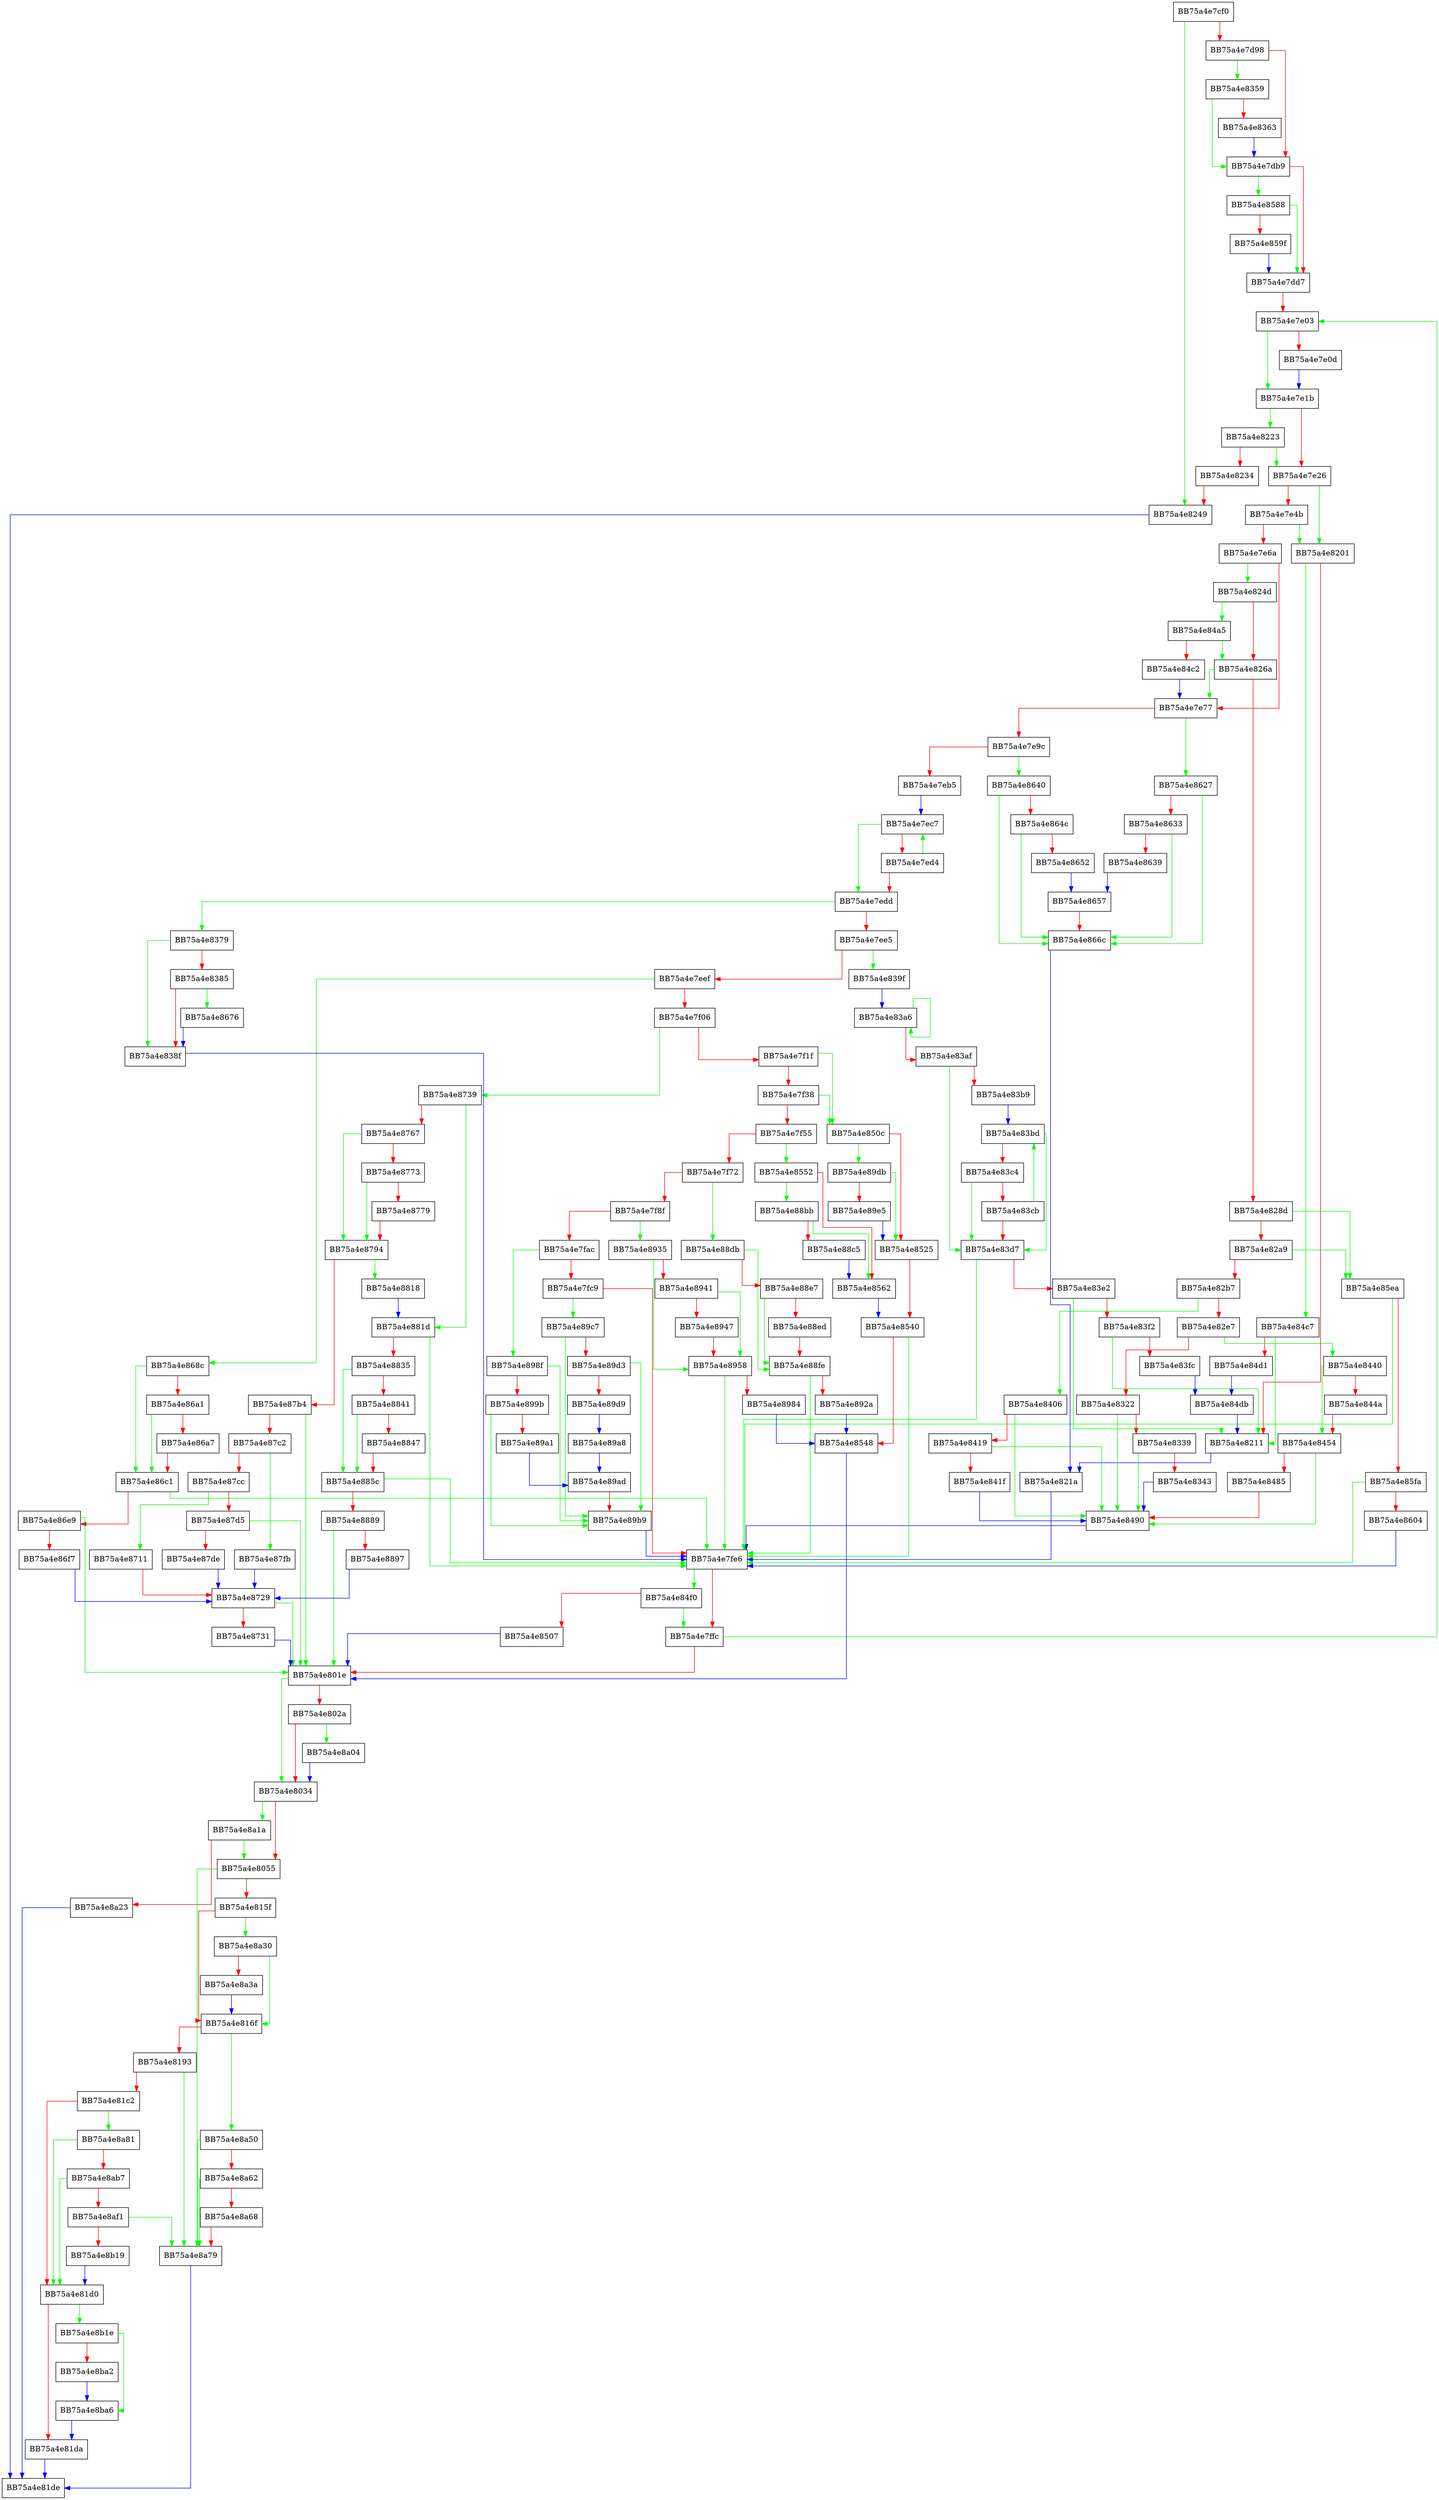 digraph Scan {
  node [shape="box"];
  graph [splines=ortho];
  BB75a4e7cf0 -> BB75a4e8249 [color="green"];
  BB75a4e7cf0 -> BB75a4e7d98 [color="red"];
  BB75a4e7d98 -> BB75a4e8359 [color="green"];
  BB75a4e7d98 -> BB75a4e7db9 [color="red"];
  BB75a4e7db9 -> BB75a4e8588 [color="green"];
  BB75a4e7db9 -> BB75a4e7dd7 [color="red"];
  BB75a4e7dd7 -> BB75a4e7e03 [color="red"];
  BB75a4e7e03 -> BB75a4e7e1b [color="green"];
  BB75a4e7e03 -> BB75a4e7e0d [color="red"];
  BB75a4e7e0d -> BB75a4e7e1b [color="blue"];
  BB75a4e7e1b -> BB75a4e8223 [color="green"];
  BB75a4e7e1b -> BB75a4e7e26 [color="red"];
  BB75a4e7e26 -> BB75a4e8201 [color="green"];
  BB75a4e7e26 -> BB75a4e7e4b [color="red"];
  BB75a4e7e4b -> BB75a4e8201 [color="green"];
  BB75a4e7e4b -> BB75a4e7e6a [color="red"];
  BB75a4e7e6a -> BB75a4e824d [color="green"];
  BB75a4e7e6a -> BB75a4e7e77 [color="red"];
  BB75a4e7e77 -> BB75a4e8627 [color="green"];
  BB75a4e7e77 -> BB75a4e7e9c [color="red"];
  BB75a4e7e9c -> BB75a4e8640 [color="green"];
  BB75a4e7e9c -> BB75a4e7eb5 [color="red"];
  BB75a4e7eb5 -> BB75a4e7ec7 [color="blue"];
  BB75a4e7ec7 -> BB75a4e7edd [color="green"];
  BB75a4e7ec7 -> BB75a4e7ed4 [color="red"];
  BB75a4e7ed4 -> BB75a4e7ec7 [color="green"];
  BB75a4e7ed4 -> BB75a4e7edd [color="red"];
  BB75a4e7edd -> BB75a4e8379 [color="green"];
  BB75a4e7edd -> BB75a4e7ee5 [color="red"];
  BB75a4e7ee5 -> BB75a4e839f [color="green"];
  BB75a4e7ee5 -> BB75a4e7eef [color="red"];
  BB75a4e7eef -> BB75a4e868c [color="green"];
  BB75a4e7eef -> BB75a4e7f06 [color="red"];
  BB75a4e7f06 -> BB75a4e8739 [color="green"];
  BB75a4e7f06 -> BB75a4e7f1f [color="red"];
  BB75a4e7f1f -> BB75a4e850c [color="green"];
  BB75a4e7f1f -> BB75a4e7f38 [color="red"];
  BB75a4e7f38 -> BB75a4e850c [color="green"];
  BB75a4e7f38 -> BB75a4e7f55 [color="red"];
  BB75a4e7f55 -> BB75a4e8552 [color="green"];
  BB75a4e7f55 -> BB75a4e7f72 [color="red"];
  BB75a4e7f72 -> BB75a4e88db [color="green"];
  BB75a4e7f72 -> BB75a4e7f8f [color="red"];
  BB75a4e7f8f -> BB75a4e8935 [color="green"];
  BB75a4e7f8f -> BB75a4e7fac [color="red"];
  BB75a4e7fac -> BB75a4e898f [color="green"];
  BB75a4e7fac -> BB75a4e7fc9 [color="red"];
  BB75a4e7fc9 -> BB75a4e89c7 [color="green"];
  BB75a4e7fc9 -> BB75a4e7fe6 [color="red"];
  BB75a4e7fe6 -> BB75a4e84f0 [color="green"];
  BB75a4e7fe6 -> BB75a4e7ffc [color="red"];
  BB75a4e7ffc -> BB75a4e7e03 [color="green"];
  BB75a4e7ffc -> BB75a4e801e [color="red"];
  BB75a4e801e -> BB75a4e8034 [color="green"];
  BB75a4e801e -> BB75a4e802a [color="red"];
  BB75a4e802a -> BB75a4e8a04 [color="green"];
  BB75a4e802a -> BB75a4e8034 [color="red"];
  BB75a4e8034 -> BB75a4e8a1a [color="green"];
  BB75a4e8034 -> BB75a4e8055 [color="red"];
  BB75a4e8055 -> BB75a4e8a79 [color="green"];
  BB75a4e8055 -> BB75a4e815f [color="red"];
  BB75a4e815f -> BB75a4e8a30 [color="green"];
  BB75a4e815f -> BB75a4e816f [color="red"];
  BB75a4e816f -> BB75a4e8a50 [color="green"];
  BB75a4e816f -> BB75a4e8193 [color="red"];
  BB75a4e8193 -> BB75a4e8a79 [color="green"];
  BB75a4e8193 -> BB75a4e81c2 [color="red"];
  BB75a4e81c2 -> BB75a4e8a81 [color="green"];
  BB75a4e81c2 -> BB75a4e81d0 [color="red"];
  BB75a4e81d0 -> BB75a4e8b1e [color="green"];
  BB75a4e81d0 -> BB75a4e81da [color="red"];
  BB75a4e81da -> BB75a4e81de [color="blue"];
  BB75a4e8201 -> BB75a4e84c7 [color="green"];
  BB75a4e8201 -> BB75a4e8211 [color="red"];
  BB75a4e8211 -> BB75a4e821a [color="blue"];
  BB75a4e821a -> BB75a4e7fe6 [color="blue"];
  BB75a4e8223 -> BB75a4e7e26 [color="green"];
  BB75a4e8223 -> BB75a4e8234 [color="red"];
  BB75a4e8234 -> BB75a4e8249 [color="red"];
  BB75a4e8249 -> BB75a4e81de [color="blue"];
  BB75a4e824d -> BB75a4e84a5 [color="green"];
  BB75a4e824d -> BB75a4e826a [color="red"];
  BB75a4e826a -> BB75a4e7e77 [color="green"];
  BB75a4e826a -> BB75a4e828d [color="red"];
  BB75a4e828d -> BB75a4e85ea [color="green"];
  BB75a4e828d -> BB75a4e82a9 [color="red"];
  BB75a4e82a9 -> BB75a4e85ea [color="green"];
  BB75a4e82a9 -> BB75a4e82b7 [color="red"];
  BB75a4e82b7 -> BB75a4e8406 [color="green"];
  BB75a4e82b7 -> BB75a4e82e7 [color="red"];
  BB75a4e82e7 -> BB75a4e8440 [color="green"];
  BB75a4e82e7 -> BB75a4e8322 [color="red"];
  BB75a4e8322 -> BB75a4e8490 [color="green"];
  BB75a4e8322 -> BB75a4e8339 [color="red"];
  BB75a4e8339 -> BB75a4e8490 [color="green"];
  BB75a4e8339 -> BB75a4e8343 [color="red"];
  BB75a4e8343 -> BB75a4e8490 [color="blue"];
  BB75a4e8359 -> BB75a4e7db9 [color="green"];
  BB75a4e8359 -> BB75a4e8363 [color="red"];
  BB75a4e8363 -> BB75a4e7db9 [color="blue"];
  BB75a4e8379 -> BB75a4e838f [color="green"];
  BB75a4e8379 -> BB75a4e8385 [color="red"];
  BB75a4e8385 -> BB75a4e8676 [color="green"];
  BB75a4e8385 -> BB75a4e838f [color="red"];
  BB75a4e838f -> BB75a4e7fe6 [color="blue"];
  BB75a4e839f -> BB75a4e83a6 [color="blue"];
  BB75a4e83a6 -> BB75a4e83a6 [color="green"];
  BB75a4e83a6 -> BB75a4e83af [color="red"];
  BB75a4e83af -> BB75a4e83d7 [color="green"];
  BB75a4e83af -> BB75a4e83b9 [color="red"];
  BB75a4e83b9 -> BB75a4e83bd [color="blue"];
  BB75a4e83bd -> BB75a4e83d7 [color="green"];
  BB75a4e83bd -> BB75a4e83c4 [color="red"];
  BB75a4e83c4 -> BB75a4e83d7 [color="green"];
  BB75a4e83c4 -> BB75a4e83cb [color="red"];
  BB75a4e83cb -> BB75a4e83bd [color="green"];
  BB75a4e83cb -> BB75a4e83d7 [color="red"];
  BB75a4e83d7 -> BB75a4e7fe6 [color="green"];
  BB75a4e83d7 -> BB75a4e83e2 [color="red"];
  BB75a4e83e2 -> BB75a4e8211 [color="green"];
  BB75a4e83e2 -> BB75a4e83f2 [color="red"];
  BB75a4e83f2 -> BB75a4e8211 [color="green"];
  BB75a4e83f2 -> BB75a4e83fc [color="red"];
  BB75a4e83fc -> BB75a4e84db [color="blue"];
  BB75a4e8406 -> BB75a4e8490 [color="green"];
  BB75a4e8406 -> BB75a4e8419 [color="red"];
  BB75a4e8419 -> BB75a4e8490 [color="green"];
  BB75a4e8419 -> BB75a4e841f [color="red"];
  BB75a4e841f -> BB75a4e8490 [color="blue"];
  BB75a4e8440 -> BB75a4e8454 [color="green"];
  BB75a4e8440 -> BB75a4e844a [color="red"];
  BB75a4e844a -> BB75a4e8454 [color="red"];
  BB75a4e8454 -> BB75a4e8490 [color="green"];
  BB75a4e8454 -> BB75a4e8485 [color="red"];
  BB75a4e8485 -> BB75a4e8490 [color="red"];
  BB75a4e8490 -> BB75a4e7fe6 [color="blue"];
  BB75a4e84a5 -> BB75a4e826a [color="green"];
  BB75a4e84a5 -> BB75a4e84c2 [color="red"];
  BB75a4e84c2 -> BB75a4e7e77 [color="blue"];
  BB75a4e84c7 -> BB75a4e8211 [color="green"];
  BB75a4e84c7 -> BB75a4e84d1 [color="red"];
  BB75a4e84d1 -> BB75a4e84db [color="blue"];
  BB75a4e84db -> BB75a4e8211 [color="blue"];
  BB75a4e84f0 -> BB75a4e7ffc [color="green"];
  BB75a4e84f0 -> BB75a4e8507 [color="red"];
  BB75a4e8507 -> BB75a4e801e [color="blue"];
  BB75a4e850c -> BB75a4e89db [color="green"];
  BB75a4e850c -> BB75a4e8525 [color="red"];
  BB75a4e8525 -> BB75a4e8540 [color="red"];
  BB75a4e8540 -> BB75a4e7fe6 [color="green"];
  BB75a4e8540 -> BB75a4e8548 [color="red"];
  BB75a4e8548 -> BB75a4e801e [color="blue"];
  BB75a4e8552 -> BB75a4e88bb [color="green"];
  BB75a4e8552 -> BB75a4e8562 [color="red"];
  BB75a4e8562 -> BB75a4e8540 [color="blue"];
  BB75a4e8588 -> BB75a4e7dd7 [color="green"];
  BB75a4e8588 -> BB75a4e859f [color="red"];
  BB75a4e859f -> BB75a4e7dd7 [color="blue"];
  BB75a4e85ea -> BB75a4e7fe6 [color="green"];
  BB75a4e85ea -> BB75a4e85fa [color="red"];
  BB75a4e85fa -> BB75a4e7fe6 [color="green"];
  BB75a4e85fa -> BB75a4e8604 [color="red"];
  BB75a4e8604 -> BB75a4e7fe6 [color="blue"];
  BB75a4e8627 -> BB75a4e866c [color="green"];
  BB75a4e8627 -> BB75a4e8633 [color="red"];
  BB75a4e8633 -> BB75a4e866c [color="green"];
  BB75a4e8633 -> BB75a4e8639 [color="red"];
  BB75a4e8639 -> BB75a4e8657 [color="blue"];
  BB75a4e8640 -> BB75a4e866c [color="green"];
  BB75a4e8640 -> BB75a4e864c [color="red"];
  BB75a4e864c -> BB75a4e866c [color="green"];
  BB75a4e864c -> BB75a4e8652 [color="red"];
  BB75a4e8652 -> BB75a4e8657 [color="blue"];
  BB75a4e8657 -> BB75a4e866c [color="red"];
  BB75a4e866c -> BB75a4e821a [color="blue"];
  BB75a4e8676 -> BB75a4e838f [color="blue"];
  BB75a4e868c -> BB75a4e86c1 [color="green"];
  BB75a4e868c -> BB75a4e86a1 [color="red"];
  BB75a4e86a1 -> BB75a4e86c1 [color="green"];
  BB75a4e86a1 -> BB75a4e86a7 [color="red"];
  BB75a4e86a7 -> BB75a4e86c1 [color="red"];
  BB75a4e86c1 -> BB75a4e7fe6 [color="green"];
  BB75a4e86c1 -> BB75a4e86e9 [color="red"];
  BB75a4e86e9 -> BB75a4e801e [color="green"];
  BB75a4e86e9 -> BB75a4e86f7 [color="red"];
  BB75a4e86f7 -> BB75a4e8729 [color="blue"];
  BB75a4e8711 -> BB75a4e8729 [color="red"];
  BB75a4e8729 -> BB75a4e801e [color="green"];
  BB75a4e8729 -> BB75a4e8731 [color="red"];
  BB75a4e8731 -> BB75a4e801e [color="blue"];
  BB75a4e8739 -> BB75a4e881d [color="green"];
  BB75a4e8739 -> BB75a4e8767 [color="red"];
  BB75a4e8767 -> BB75a4e8794 [color="green"];
  BB75a4e8767 -> BB75a4e8773 [color="red"];
  BB75a4e8773 -> BB75a4e8794 [color="green"];
  BB75a4e8773 -> BB75a4e8779 [color="red"];
  BB75a4e8779 -> BB75a4e8794 [color="red"];
  BB75a4e8794 -> BB75a4e8818 [color="green"];
  BB75a4e8794 -> BB75a4e87b4 [color="red"];
  BB75a4e87b4 -> BB75a4e801e [color="green"];
  BB75a4e87b4 -> BB75a4e87c2 [color="red"];
  BB75a4e87c2 -> BB75a4e87fb [color="green"];
  BB75a4e87c2 -> BB75a4e87cc [color="red"];
  BB75a4e87cc -> BB75a4e8711 [color="green"];
  BB75a4e87cc -> BB75a4e87d5 [color="red"];
  BB75a4e87d5 -> BB75a4e801e [color="green"];
  BB75a4e87d5 -> BB75a4e87de [color="red"];
  BB75a4e87de -> BB75a4e8729 [color="blue"];
  BB75a4e87fb -> BB75a4e8729 [color="blue"];
  BB75a4e8818 -> BB75a4e881d [color="blue"];
  BB75a4e881d -> BB75a4e7fe6 [color="green"];
  BB75a4e881d -> BB75a4e8835 [color="red"];
  BB75a4e8835 -> BB75a4e885c [color="green"];
  BB75a4e8835 -> BB75a4e8841 [color="red"];
  BB75a4e8841 -> BB75a4e885c [color="green"];
  BB75a4e8841 -> BB75a4e8847 [color="red"];
  BB75a4e8847 -> BB75a4e885c [color="red"];
  BB75a4e885c -> BB75a4e7fe6 [color="green"];
  BB75a4e885c -> BB75a4e8889 [color="red"];
  BB75a4e8889 -> BB75a4e801e [color="green"];
  BB75a4e8889 -> BB75a4e8897 [color="red"];
  BB75a4e8897 -> BB75a4e8729 [color="blue"];
  BB75a4e88bb -> BB75a4e8562 [color="green"];
  BB75a4e88bb -> BB75a4e88c5 [color="red"];
  BB75a4e88c5 -> BB75a4e8562 [color="blue"];
  BB75a4e88db -> BB75a4e88fe [color="green"];
  BB75a4e88db -> BB75a4e88e7 [color="red"];
  BB75a4e88e7 -> BB75a4e88fe [color="green"];
  BB75a4e88e7 -> BB75a4e88ed [color="red"];
  BB75a4e88ed -> BB75a4e88fe [color="red"];
  BB75a4e88fe -> BB75a4e7fe6 [color="green"];
  BB75a4e88fe -> BB75a4e892a [color="red"];
  BB75a4e892a -> BB75a4e8548 [color="blue"];
  BB75a4e8935 -> BB75a4e8958 [color="green"];
  BB75a4e8935 -> BB75a4e8941 [color="red"];
  BB75a4e8941 -> BB75a4e8958 [color="green"];
  BB75a4e8941 -> BB75a4e8947 [color="red"];
  BB75a4e8947 -> BB75a4e8958 [color="red"];
  BB75a4e8958 -> BB75a4e7fe6 [color="green"];
  BB75a4e8958 -> BB75a4e8984 [color="red"];
  BB75a4e8984 -> BB75a4e8548 [color="blue"];
  BB75a4e898f -> BB75a4e89b9 [color="green"];
  BB75a4e898f -> BB75a4e899b [color="red"];
  BB75a4e899b -> BB75a4e89b9 [color="green"];
  BB75a4e899b -> BB75a4e89a1 [color="red"];
  BB75a4e89a1 -> BB75a4e89ad [color="blue"];
  BB75a4e89a8 -> BB75a4e89ad [color="blue"];
  BB75a4e89ad -> BB75a4e89b9 [color="red"];
  BB75a4e89b9 -> BB75a4e7fe6 [color="blue"];
  BB75a4e89c7 -> BB75a4e89b9 [color="green"];
  BB75a4e89c7 -> BB75a4e89d3 [color="red"];
  BB75a4e89d3 -> BB75a4e89b9 [color="green"];
  BB75a4e89d3 -> BB75a4e89d9 [color="red"];
  BB75a4e89d9 -> BB75a4e89a8 [color="blue"];
  BB75a4e89db -> BB75a4e8525 [color="green"];
  BB75a4e89db -> BB75a4e89e5 [color="red"];
  BB75a4e89e5 -> BB75a4e8525 [color="blue"];
  BB75a4e8a04 -> BB75a4e8034 [color="blue"];
  BB75a4e8a1a -> BB75a4e8055 [color="green"];
  BB75a4e8a1a -> BB75a4e8a23 [color="red"];
  BB75a4e8a23 -> BB75a4e81de [color="blue"];
  BB75a4e8a30 -> BB75a4e816f [color="green"];
  BB75a4e8a30 -> BB75a4e8a3a [color="red"];
  BB75a4e8a3a -> BB75a4e816f [color="blue"];
  BB75a4e8a50 -> BB75a4e8a79 [color="green"];
  BB75a4e8a50 -> BB75a4e8a62 [color="red"];
  BB75a4e8a62 -> BB75a4e8a79 [color="green"];
  BB75a4e8a62 -> BB75a4e8a68 [color="red"];
  BB75a4e8a68 -> BB75a4e8a79 [color="red"];
  BB75a4e8a79 -> BB75a4e81de [color="blue"];
  BB75a4e8a81 -> BB75a4e81d0 [color="green"];
  BB75a4e8a81 -> BB75a4e8ab7 [color="red"];
  BB75a4e8ab7 -> BB75a4e81d0 [color="green"];
  BB75a4e8ab7 -> BB75a4e8af1 [color="red"];
  BB75a4e8af1 -> BB75a4e8a79 [color="green"];
  BB75a4e8af1 -> BB75a4e8b19 [color="red"];
  BB75a4e8b19 -> BB75a4e81d0 [color="blue"];
  BB75a4e8b1e -> BB75a4e8ba6 [color="green"];
  BB75a4e8b1e -> BB75a4e8ba2 [color="red"];
  BB75a4e8ba2 -> BB75a4e8ba6 [color="blue"];
  BB75a4e8ba6 -> BB75a4e81da [color="blue"];
}